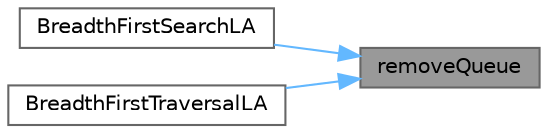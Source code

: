digraph "removeQueue"
{
 // LATEX_PDF_SIZE
  bgcolor="transparent";
  edge [fontname=Helvetica,fontsize=10,labelfontname=Helvetica,labelfontsize=10];
  node [fontname=Helvetica,fontsize=10,shape=box,height=0.2,width=0.4];
  rankdir="RL";
  Node1 [id="Node000001",label="removeQueue",height=0.2,width=0.4,color="gray40", fillcolor="grey60", style="filled", fontcolor="black",tooltip=" "];
  Node1 -> Node2 [id="edge3_Node000001_Node000002",dir="back",color="steelblue1",style="solid",tooltip=" "];
  Node2 [id="Node000002",label="BreadthFirstSearchLA",height=0.2,width=0.4,color="grey40", fillcolor="white", style="filled",URL="$_grafo_8c.html#a346fdead5ba51319b7ca03736fbb60ba",tooltip=" "];
  Node1 -> Node3 [id="edge4_Node000001_Node000003",dir="back",color="steelblue1",style="solid",tooltip=" "];
  Node3 [id="Node000003",label="BreadthFirstTraversalLA",height=0.2,width=0.4,color="grey40", fillcolor="white", style="filled",URL="$_grafo_8c.html#abc313ae9f7772ffafe66900ea1f67a41",tooltip=" "];
}
